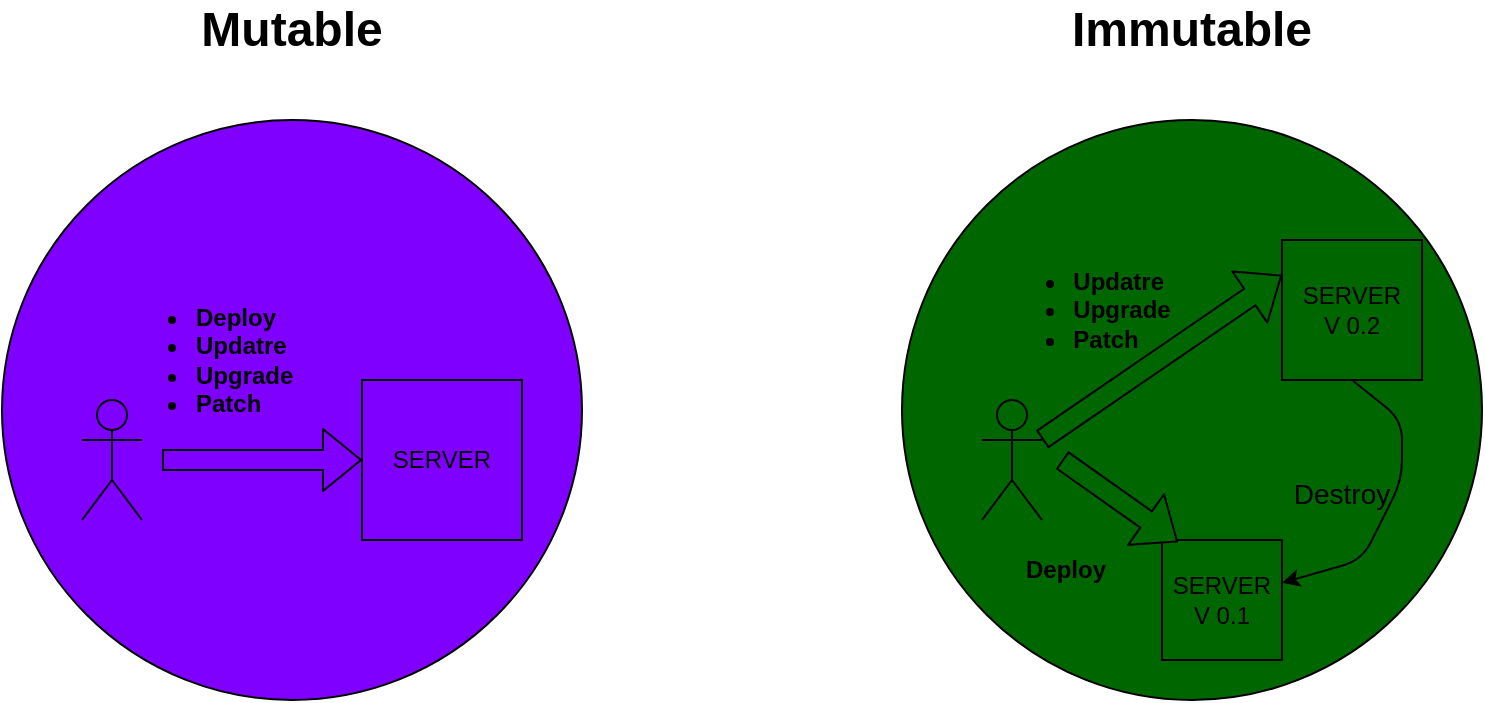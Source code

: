 <mxfile>
    <diagram id="r4JuILthGag62dPk0cjr" name="Page-1">
        <mxGraphModel dx="662" dy="485" grid="1" gridSize="10" guides="1" tooltips="1" connect="1" arrows="1" fold="1" page="1" pageScale="1" pageWidth="1169" pageHeight="827" background="#ffffff" math="0" shadow="0">
            <root>
                <mxCell id="0"/>
                <mxCell id="1" parent="0"/>
                <mxCell id="7" value="" style="ellipse;whiteSpace=wrap;html=1;aspect=fixed;fontSize=16;fillColor=#7F00FF;" vertex="1" parent="1">
                    <mxGeometry x="110" y="230" width="290" height="290" as="geometry"/>
                </mxCell>
                <mxCell id="2" value="" style="shape=umlActor;verticalLabelPosition=bottom;verticalAlign=top;html=1;outlineConnect=0;fillColor=#7f00ff;" vertex="1" parent="1">
                    <mxGeometry x="150" y="370" width="30" height="60" as="geometry"/>
                </mxCell>
                <mxCell id="3" value="SERVER" style="whiteSpace=wrap;html=1;aspect=fixed;fillColor=#7f00ff;" vertex="1" parent="1">
                    <mxGeometry x="290" y="360" width="80" height="80" as="geometry"/>
                </mxCell>
                <mxCell id="4" value="" style="shape=flexArrow;endArrow=classic;html=1;entryX=0;entryY=0.5;entryDx=0;entryDy=0;" edge="1" parent="1" target="3">
                    <mxGeometry width="50" height="50" relative="1" as="geometry">
                        <mxPoint x="190" y="400" as="sourcePoint"/>
                        <mxPoint x="570" y="460" as="targetPoint"/>
                    </mxGeometry>
                </mxCell>
                <mxCell id="5" value="&lt;ul&gt;&lt;li&gt;&lt;b&gt;Deploy&lt;/b&gt;&lt;/li&gt;&lt;li&gt;&lt;b&gt;Updatre&lt;/b&gt;&lt;/li&gt;&lt;li&gt;&lt;b&gt;Upgrade&lt;/b&gt;&lt;/li&gt;&lt;li&gt;&lt;b&gt;Patch&lt;/b&gt;&lt;/li&gt;&lt;/ul&gt;" style="text;html=1;align=left;verticalAlign=middle;resizable=0;points=[];autosize=1;strokeColor=none;fillColor=none;" vertex="1" parent="1">
                    <mxGeometry x="165" y="290" width="110" height="120" as="geometry"/>
                </mxCell>
                <mxCell id="6" value="&lt;font size=&quot;1&quot; style=&quot;&quot;&gt;&lt;b style=&quot;font-size: 24px;&quot;&gt;Mutable&lt;/b&gt;&lt;/font&gt;" style="text;html=1;strokeColor=none;fillColor=none;align=center;verticalAlign=middle;whiteSpace=wrap;rounded=0;fontColor=#000000;" vertex="1" parent="1">
                    <mxGeometry x="225" y="170" width="60" height="30" as="geometry"/>
                </mxCell>
                <mxCell id="13" value="" style="ellipse;whiteSpace=wrap;html=1;aspect=fixed;fontSize=16;fillColor=#006600;" vertex="1" parent="1">
                    <mxGeometry x="560" y="230" width="290" height="290" as="geometry"/>
                </mxCell>
                <mxCell id="14" value="" style="shape=umlActor;verticalLabelPosition=bottom;verticalAlign=top;html=1;outlineConnect=0;fillColor=#006600;" vertex="1" parent="1">
                    <mxGeometry x="600" y="370" width="30" height="60" as="geometry"/>
                </mxCell>
                <mxCell id="15" value="SERVER&lt;br&gt;V 0.1" style="whiteSpace=wrap;html=1;aspect=fixed;fillColor=#006600;" vertex="1" parent="1">
                    <mxGeometry x="690" y="440" width="60" height="60" as="geometry"/>
                </mxCell>
                <mxCell id="16" value="" style="shape=flexArrow;endArrow=classic;html=1;entryX=0.133;entryY=0.017;entryDx=0;entryDy=0;entryPerimeter=0;fillColor=#006600;" edge="1" parent="1" target="15">
                    <mxGeometry width="50" height="50" relative="1" as="geometry">
                        <mxPoint x="640" y="400" as="sourcePoint"/>
                        <mxPoint x="1020" y="460" as="targetPoint"/>
                    </mxGeometry>
                </mxCell>
                <mxCell id="17" value="&lt;b style=&quot;background-color: initial;&quot;&gt;Deploy&lt;/b&gt;" style="text;html=1;align=left;verticalAlign=middle;resizable=0;points=[];autosize=1;strokeColor=none;fillColor=none;" vertex="1" parent="1">
                    <mxGeometry x="620" y="440" width="60" height="30" as="geometry"/>
                </mxCell>
                <mxCell id="18" value="&lt;font size=&quot;1&quot; style=&quot;&quot;&gt;&lt;b style=&quot;font-size: 24px;&quot;&gt;Immutable&lt;/b&gt;&lt;/font&gt;" style="text;html=1;strokeColor=none;fillColor=none;align=center;verticalAlign=middle;whiteSpace=wrap;rounded=0;fontColor=#000000;" vertex="1" parent="1">
                    <mxGeometry x="675" y="170" width="60" height="30" as="geometry"/>
                </mxCell>
                <mxCell id="19" value="SERVER&lt;br&gt;V 0.2" style="whiteSpace=wrap;html=1;aspect=fixed;fillColor=#006600;" vertex="1" parent="1">
                    <mxGeometry x="750" y="290" width="70" height="70" as="geometry"/>
                </mxCell>
                <mxCell id="20" value="" style="shape=flexArrow;endArrow=classic;html=1;entryX=0;entryY=0.25;entryDx=0;entryDy=0;fillColor=#006600;" edge="1" parent="1" source="14" target="19">
                    <mxGeometry width="50" height="50" relative="1" as="geometry">
                        <mxPoint x="650" y="410" as="sourcePoint"/>
                        <mxPoint x="707.98" y="451.02" as="targetPoint"/>
                    </mxGeometry>
                </mxCell>
                <mxCell id="21" value="&lt;ul style=&quot;font-size: 12px; text-align: left;&quot;&gt;&lt;li&gt;&lt;b&gt;Updatre&lt;/b&gt;&lt;/li&gt;&lt;li&gt;&lt;b&gt;Upgrade&lt;/b&gt;&lt;/li&gt;&lt;li&gt;&lt;b&gt;Patch&lt;/b&gt;&lt;/li&gt;&lt;/ul&gt;" style="text;html=1;strokeColor=none;fillColor=none;align=center;verticalAlign=middle;whiteSpace=wrap;rounded=0;fontSize=24;" vertex="1" parent="1">
                    <mxGeometry x="620" y="310" width="60" height="30" as="geometry"/>
                </mxCell>
                <mxCell id="24" value="" style="endArrow=classic;html=1;fontSize=24;exitX=0.5;exitY=1;exitDx=0;exitDy=0;" edge="1" parent="1" source="19" target="15">
                    <mxGeometry width="50" height="50" relative="1" as="geometry">
                        <mxPoint x="880" y="350" as="sourcePoint"/>
                        <mxPoint x="930" y="300" as="targetPoint"/>
                        <Array as="points">
                            <mxPoint x="810" y="380"/>
                            <mxPoint x="810" y="410"/>
                            <mxPoint x="790" y="450"/>
                        </Array>
                    </mxGeometry>
                </mxCell>
                <mxCell id="25" value="&lt;font style=&quot;font-size: 14px;&quot;&gt;Destroy&lt;/font&gt;" style="text;html=1;strokeColor=none;fillColor=none;align=center;verticalAlign=middle;whiteSpace=wrap;rounded=0;fontSize=24;" vertex="1" parent="1">
                    <mxGeometry x="750" y="399" width="60" height="30" as="geometry"/>
                </mxCell>
            </root>
        </mxGraphModel>
    </diagram>
</mxfile>
